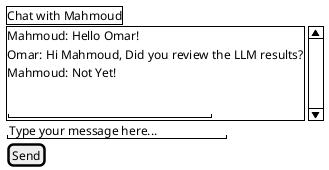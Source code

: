@startsalt
{
  {+
    Chat with Mahmoud
  }
  {SI
     Mahmoud: Hello Omar!
     Omar: Hi Mahmoud, Did you review the LLM results?
     Mahmoud: Not Yet!
     .
     "                         "
  }
  " Type your message here... "
  [Send]
}
@endsalt
